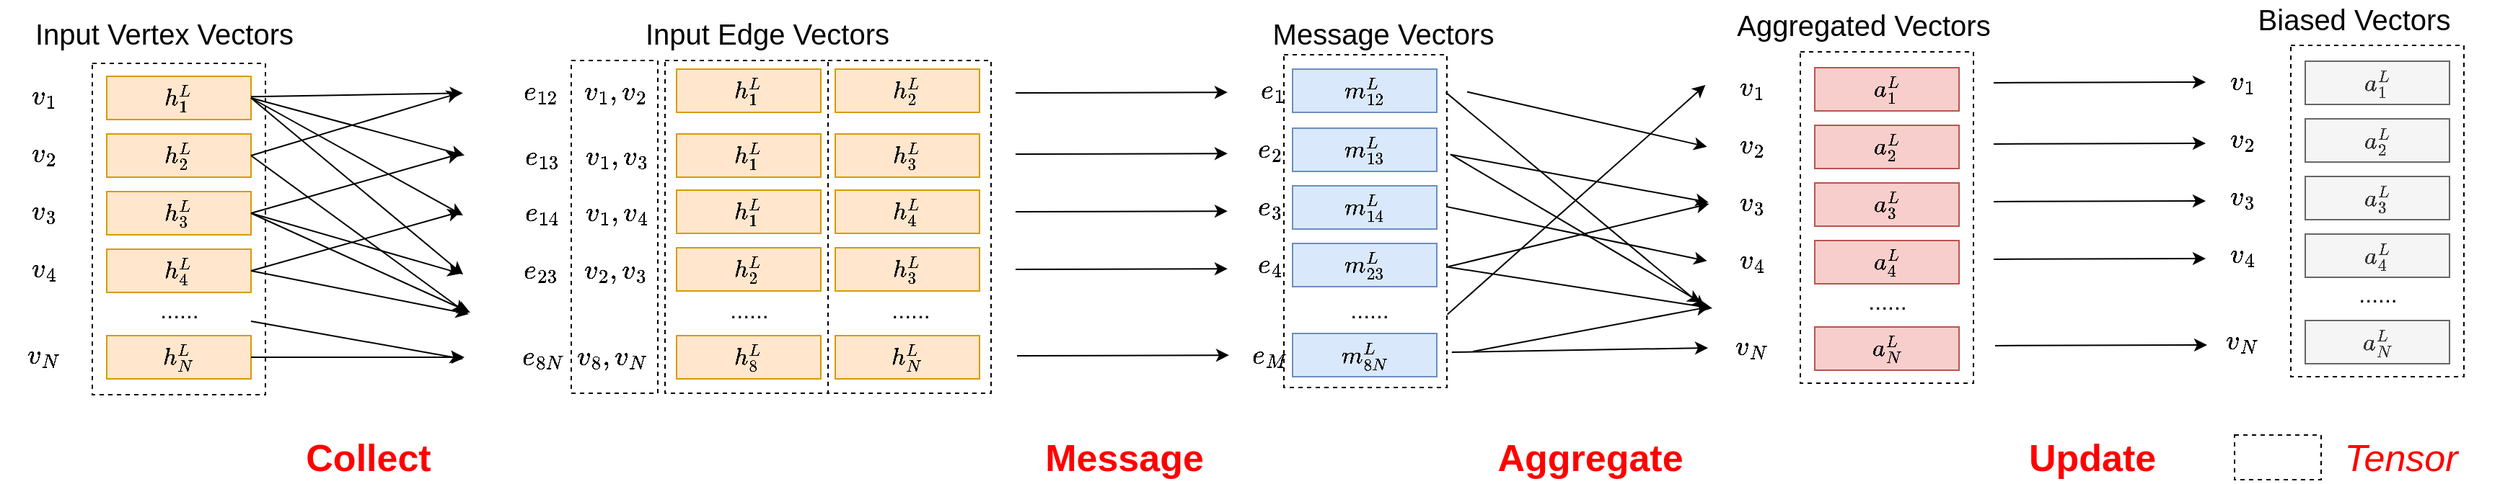 <mxfile version="13.3.1" type="device"><diagram id="7d_spmPPrRkwWKi_T90v" name="Page-1"><mxGraphModel dx="3127" dy="1853" grid="0" gridSize="10" guides="1" tooltips="1" connect="1" arrows="1" fold="1" page="1" pageScale="1" pageWidth="827" pageHeight="1169" math="1" shadow="0"><root><mxCell id="0"/><mxCell id="1" parent="0"/><mxCell id="ufhLoJa_MCeU1jCgJALP-108" value="" style="rounded=0;whiteSpace=wrap;html=1;fontSize=20;fillColor=none;dashed=1;" parent="1" vertex="1"><mxGeometry x="916" y="155" width="113" height="231" as="geometry"/></mxCell><mxCell id="ufhLoJa_MCeU1jCgJALP-45" value="" style="rounded=0;whiteSpace=wrap;html=1;fontSize=20;fillColor=none;dashed=1;" parent="1" vertex="1"><mxGeometry x="487" y="159" width="113" height="231" as="geometry"/></mxCell><mxCell id="ufhLoJa_MCeU1jCgJALP-46" value="" style="rounded=0;whiteSpace=wrap;html=1;fontSize=20;fillColor=none;dashed=1;" parent="1" vertex="1"><mxGeometry x="600" y="159" width="113" height="231" as="geometry"/></mxCell><mxCell id="ufhLoJa_MCeU1jCgJALP-44" value="" style="rounded=0;whiteSpace=wrap;html=1;fontSize=20;fillColor=none;dashed=1;" parent="1" vertex="1"><mxGeometry x="90" y="161" width="120" height="230" as="geometry"/></mxCell><mxCell id="ufhLoJa_MCeU1jCgJALP-1" value="&lt;font style=&quot;font-size: 14px&quot;&gt;\(h_1^L\)&lt;/font&gt;" style="rounded=0;whiteSpace=wrap;html=1;fillColor=#ffe6cc;strokeColor=#d79b00;" parent="1" vertex="1"><mxGeometry x="100" y="170" width="100" height="30" as="geometry"/></mxCell><mxCell id="ufhLoJa_MCeU1jCgJALP-2" value="\(v_1\)" style="text;html=1;align=center;verticalAlign=middle;resizable=0;points=[];autosize=1;fontSize=16;" parent="1" vertex="1"><mxGeometry x="26" y="174" width="60" height="20" as="geometry"/></mxCell><mxCell id="ufhLoJa_MCeU1jCgJALP-3" value="&lt;font style=&quot;font-size: 14px&quot;&gt;\(h_2^L\)&lt;/font&gt;" style="rounded=0;whiteSpace=wrap;html=1;fillColor=#ffe6cc;strokeColor=#d79b00;" parent="1" vertex="1"><mxGeometry x="100" y="210" width="100" height="30" as="geometry"/></mxCell><mxCell id="ufhLoJa_MCeU1jCgJALP-4" value="\(v_2\)" style="text;html=1;align=center;verticalAlign=middle;resizable=0;points=[];autosize=1;fontSize=16;" parent="1" vertex="1"><mxGeometry x="26" y="214" width="60" height="20" as="geometry"/></mxCell><mxCell id="ufhLoJa_MCeU1jCgJALP-5" value="&lt;font style=&quot;font-size: 14px&quot;&gt;\(h_3^L\)&lt;/font&gt;" style="rounded=0;whiteSpace=wrap;html=1;fillColor=#ffe6cc;strokeColor=#d79b00;" parent="1" vertex="1"><mxGeometry x="100" y="250" width="100" height="30" as="geometry"/></mxCell><mxCell id="ufhLoJa_MCeU1jCgJALP-6" value="\(v_3\)" style="text;html=1;align=center;verticalAlign=middle;resizable=0;points=[];autosize=1;fontSize=16;" parent="1" vertex="1"><mxGeometry x="26" y="254" width="60" height="20" as="geometry"/></mxCell><mxCell id="ufhLoJa_MCeU1jCgJALP-7" value="&lt;font style=&quot;font-size: 14px&quot;&gt;\(h_4^L\)&lt;/font&gt;" style="rounded=0;whiteSpace=wrap;html=1;fillColor=#ffe6cc;strokeColor=#d79b00;" parent="1" vertex="1"><mxGeometry x="100" y="290" width="100" height="30" as="geometry"/></mxCell><mxCell id="ufhLoJa_MCeU1jCgJALP-8" value="\(v_4\)" style="text;html=1;align=center;verticalAlign=middle;resizable=0;points=[];autosize=1;fontSize=16;" parent="1" vertex="1"><mxGeometry x="26" y="294" width="60" height="20" as="geometry"/></mxCell><mxCell id="ufhLoJa_MCeU1jCgJALP-9" value="&lt;font style=&quot;font-size: 14px&quot;&gt;\(h_N^L\)&lt;/font&gt;" style="rounded=0;whiteSpace=wrap;html=1;fillColor=#ffe6cc;strokeColor=#d79b00;" parent="1" vertex="1"><mxGeometry x="100" y="350" width="100" height="30" as="geometry"/></mxCell><mxCell id="ufhLoJa_MCeU1jCgJALP-10" value="\(v_N\)" style="text;html=1;align=center;verticalAlign=middle;resizable=0;points=[];autosize=1;fontSize=16;" parent="1" vertex="1"><mxGeometry x="26" y="354" width="60" height="20" as="geometry"/></mxCell><mxCell id="ufhLoJa_MCeU1jCgJALP-13" value="Input Vertex Vectors" style="text;html=1;strokeColor=none;fillColor=none;align=center;verticalAlign=middle;whiteSpace=wrap;rounded=0;fontSize=20;" parent="1" vertex="1"><mxGeometry x="40" y="130" width="200" height="20" as="geometry"/></mxCell><mxCell id="ufhLoJa_MCeU1jCgJALP-14" value="Input Edge Vectors" style="text;html=1;strokeColor=none;fillColor=none;align=center;verticalAlign=middle;whiteSpace=wrap;rounded=0;fontSize=20;" parent="1" vertex="1"><mxGeometry x="458" y="130" width="200" height="20" as="geometry"/></mxCell><mxCell id="ufhLoJa_MCeU1jCgJALP-15" value="\(e_{12}\)&amp;nbsp; &amp;nbsp; \(v_1,v_2\)" style="text;html=1;align=center;verticalAlign=middle;resizable=0;points=[];autosize=1;fontSize=16;" parent="1" vertex="1"><mxGeometry x="346" y="169" width="169" height="23" as="geometry"/></mxCell><mxCell id="ufhLoJa_MCeU1jCgJALP-16" value="\(e_{13}\)&amp;nbsp; &amp;nbsp;&amp;nbsp;\(v_1,v_3\)" style="text;html=1;align=center;verticalAlign=middle;resizable=0;points=[];autosize=1;fontSize=16;" parent="1" vertex="1"><mxGeometry x="347" y="214" width="169" height="23" as="geometry"/></mxCell><mxCell id="ufhLoJa_MCeU1jCgJALP-17" value="\(e_{14}\)&amp;nbsp; &amp;nbsp; \(v_1,v_4\)" style="text;html=1;align=center;verticalAlign=middle;resizable=0;points=[];autosize=1;fontSize=16;" parent="1" vertex="1"><mxGeometry x="347" y="253" width="169" height="23" as="geometry"/></mxCell><mxCell id="ufhLoJa_MCeU1jCgJALP-18" value="\(e_{23}\)&amp;nbsp; &amp;nbsp; \(v_2,v_3\)" style="text;html=1;align=center;verticalAlign=middle;resizable=0;points=[];autosize=1;fontSize=16;" parent="1" vertex="1"><mxGeometry x="346" y="293" width="169" height="23" as="geometry"/></mxCell><mxCell id="ufhLoJa_MCeU1jCgJALP-19" value="\(e_{8N}\)&amp;nbsp; \(v_8,v_N\)" style="text;html=1;align=center;verticalAlign=middle;resizable=0;points=[];autosize=1;fontSize=16;" parent="1" vertex="1"><mxGeometry x="348" y="353.5" width="165" height="23" as="geometry"/></mxCell><mxCell id="ufhLoJa_MCeU1jCgJALP-22" value="......" style="text;html=1;align=center;verticalAlign=middle;resizable=0;points=[];autosize=1;fontSize=16;" parent="1" vertex="1"><mxGeometry x="525" y="321.5" width="40" height="20" as="geometry"/></mxCell><mxCell id="ufhLoJa_MCeU1jCgJALP-48" value="" style="rounded=0;whiteSpace=wrap;html=1;fontSize=20;fillColor=none;dashed=1;" parent="1" vertex="1"><mxGeometry x="422" y="159" width="60" height="231" as="geometry"/></mxCell><mxCell id="ufhLoJa_MCeU1jCgJALP-68" value="" style="endArrow=classic;html=1;fontSize=20;entryX=0.005;entryY=0.548;entryDx=0;entryDy=0;entryPerimeter=0;" parent="1" source="ufhLoJa_MCeU1jCgJALP-1" target="ufhLoJa_MCeU1jCgJALP-15" edge="1"><mxGeometry width="50" height="50" relative="1" as="geometry"><mxPoint x="500" y="350" as="sourcePoint"/><mxPoint x="550" y="300" as="targetPoint"/></mxGeometry></mxCell><mxCell id="ufhLoJa_MCeU1jCgJALP-69" value="" style="endArrow=classic;html=1;fontSize=20;entryX=0.006;entryY=0.471;entryDx=0;entryDy=0;entryPerimeter=0;exitX=1;exitY=0.5;exitDx=0;exitDy=0;" parent="1" source="ufhLoJa_MCeU1jCgJALP-1" target="ufhLoJa_MCeU1jCgJALP-16" edge="1"><mxGeometry width="50" height="50" relative="1" as="geometry"><mxPoint x="210.0" y="194.0" as="sourcePoint"/><mxPoint x="361.9" y="190.96" as="targetPoint"/></mxGeometry></mxCell><mxCell id="ufhLoJa_MCeU1jCgJALP-70" value="" style="endArrow=classic;html=1;fontSize=20;entryX=0;entryY=0.59;entryDx=0;entryDy=0;entryPerimeter=0;exitX=1;exitY=0.5;exitDx=0;exitDy=0;" parent="1" source="ufhLoJa_MCeU1jCgJALP-1" target="ufhLoJa_MCeU1jCgJALP-17" edge="1"><mxGeometry width="50" height="50" relative="1" as="geometry"><mxPoint x="210.0" y="195" as="sourcePoint"/><mxPoint x="364.08" y="234.42" as="targetPoint"/></mxGeometry></mxCell><mxCell id="ufhLoJa_MCeU1jCgJALP-71" value="" style="endArrow=classic;html=1;fontSize=20;entryX=0.006;entryY=0.633;entryDx=0;entryDy=0;entryPerimeter=0;exitX=1;exitY=0.5;exitDx=0;exitDy=0;" parent="1" source="ufhLoJa_MCeU1jCgJALP-1" target="ufhLoJa_MCeU1jCgJALP-18" edge="1"><mxGeometry width="50" height="50" relative="1" as="geometry"><mxPoint x="210.0" y="195" as="sourcePoint"/><mxPoint x="363" y="275.8" as="targetPoint"/></mxGeometry></mxCell><mxCell id="ufhLoJa_MCeU1jCgJALP-72" value="" style="endArrow=classic;html=1;fontSize=20;exitX=1;exitY=0.5;exitDx=0;exitDy=0;entryX=-0.008;entryY=0.543;entryDx=0;entryDy=0;entryPerimeter=0;" parent="1" source="ufhLoJa_MCeU1jCgJALP-3" edge="1" target="ufhLoJa_MCeU1jCgJALP-15"><mxGeometry width="50" height="50" relative="1" as="geometry"><mxPoint x="210" y="194.0" as="sourcePoint"/><mxPoint x="350" y="180" as="targetPoint"/></mxGeometry></mxCell><mxCell id="ufhLoJa_MCeU1jCgJALP-73" value="" style="endArrow=classic;html=1;fontSize=20;entryX=-0.012;entryY=0.425;entryDx=0;entryDy=0;entryPerimeter=0;exitX=1;exitY=0.5;exitDx=0;exitDy=0;" parent="1" source="ufhLoJa_MCeU1jCgJALP-5" target="ufhLoJa_MCeU1jCgJALP-16" edge="1"><mxGeometry width="50" height="50" relative="1" as="geometry"><mxPoint x="210" y="235" as="sourcePoint"/><mxPoint x="371.9" y="200.96" as="targetPoint"/></mxGeometry></mxCell><mxCell id="ufhLoJa_MCeU1jCgJALP-74" value="" style="endArrow=classic;html=1;fontSize=20;entryX=-0.009;entryY=0.473;entryDx=0;entryDy=0;entryPerimeter=0;exitX=1;exitY=0.5;exitDx=0;exitDy=0;" parent="1" source="ufhLoJa_MCeU1jCgJALP-7" target="ufhLoJa_MCeU1jCgJALP-17" edge="1"><mxGeometry width="50" height="50" relative="1" as="geometry"><mxPoint x="210.0" y="275" as="sourcePoint"/><mxPoint x="360.84" y="233.5" as="targetPoint"/></mxGeometry></mxCell><mxCell id="ufhLoJa_MCeU1jCgJALP-76" value="" style="endArrow=classic;html=1;fontSize=20;entryX=-0.003;entryY=0.607;entryDx=0;entryDy=0;entryPerimeter=0;exitX=1;exitY=0.5;exitDx=0;exitDy=0;" parent="1" source="ufhLoJa_MCeU1jCgJALP-5" target="ufhLoJa_MCeU1jCgJALP-18" edge="1"><mxGeometry width="50" height="50" relative="1" as="geometry"><mxPoint x="210.0" y="275" as="sourcePoint"/><mxPoint x="360.84" y="233.5" as="targetPoint"/></mxGeometry></mxCell><mxCell id="ufhLoJa_MCeU1jCgJALP-77" value="" style="endArrow=classic;html=1;fontSize=20;exitX=1;exitY=0.5;exitDx=0;exitDy=0;" parent="1" source="ufhLoJa_MCeU1jCgJALP-9" target="ufhLoJa_MCeU1jCgJALP-19" edge="1"><mxGeometry width="50" height="50" relative="1" as="geometry"><mxPoint x="210" y="275" as="sourcePoint"/><mxPoint x="362.46" y="316.14" as="targetPoint"/></mxGeometry></mxCell><mxCell id="ufhLoJa_MCeU1jCgJALP-78" value="" style="endArrow=classic;html=1;fontSize=20;exitX=1;exitY=0.5;exitDx=0;exitDy=0;" parent="1" source="ufhLoJa_MCeU1jCgJALP-3" edge="1"><mxGeometry width="50" height="50" relative="1" as="geometry"><mxPoint x="210" y="235" as="sourcePoint"/><mxPoint x="349" y="334" as="targetPoint"/></mxGeometry></mxCell><mxCell id="ufhLoJa_MCeU1jCgJALP-79" value="" style="endArrow=classic;html=1;fontSize=20;exitX=1;exitY=0.5;exitDx=0;exitDy=0;" parent="1" source="ufhLoJa_MCeU1jCgJALP-5" edge="1"><mxGeometry width="50" height="50" relative="1" as="geometry"><mxPoint x="200" y="260" as="sourcePoint"/><mxPoint x="352" y="334" as="targetPoint"/></mxGeometry></mxCell><mxCell id="ufhLoJa_MCeU1jCgJALP-80" value="" style="endArrow=classic;html=1;fontSize=20;exitX=1;exitY=0.5;exitDx=0;exitDy=0;" parent="1" source="ufhLoJa_MCeU1jCgJALP-7" edge="1"><mxGeometry width="50" height="50" relative="1" as="geometry"><mxPoint x="210" y="275" as="sourcePoint"/><mxPoint x="351" y="335" as="targetPoint"/></mxGeometry></mxCell><mxCell id="ufhLoJa_MCeU1jCgJALP-81" value="" style="endArrow=classic;html=1;fontSize=20;entryX=-0.006;entryY=0.555;entryDx=0;entryDy=0;entryPerimeter=0;" parent="1" target="ufhLoJa_MCeU1jCgJALP-19" edge="1"><mxGeometry width="50" height="50" relative="1" as="geometry"><mxPoint x="200" y="340" as="sourcePoint"/><mxPoint x="360" y="350" as="targetPoint"/></mxGeometry></mxCell><mxCell id="ufhLoJa_MCeU1jCgJALP-82" value="......" style="text;html=1;align=center;verticalAlign=middle;resizable=0;points=[];autosize=1;fontSize=16;" parent="1" vertex="1"><mxGeometry x="130" y="321.5" width="40" height="20" as="geometry"/></mxCell><mxCell id="ufhLoJa_MCeU1jCgJALP-83" value="Collect" style="text;html=1;align=center;verticalAlign=middle;resizable=0;points=[];autosize=1;fontSize=26;fontStyle=1;fontColor=#FF0000;" parent="1" vertex="1"><mxGeometry x="232" y="417.0" width="97" height="35" as="geometry"/></mxCell><mxCell id="ufhLoJa_MCeU1jCgJALP-84" value="" style="endArrow=classic;html=1;fontSize=20;" parent="1" edge="1"><mxGeometry width="50" height="50" relative="1" as="geometry"><mxPoint x="730" y="181.52" as="sourcePoint"/><mxPoint x="877" y="181.084" as="targetPoint"/></mxGeometry></mxCell><mxCell id="ufhLoJa_MCeU1jCgJALP-85" value="" style="group" parent="1" vertex="1" connectable="0"><mxGeometry x="495" y="165" width="210" height="30" as="geometry"/></mxCell><mxCell id="ufhLoJa_MCeU1jCgJALP-23" value="&lt;font style=&quot;font-size: 14px&quot;&gt;\(h_1^L\)&lt;/font&gt;" style="rounded=0;whiteSpace=wrap;html=1;fillColor=#ffe6cc;strokeColor=#d79b00;" parent="ufhLoJa_MCeU1jCgJALP-85" vertex="1"><mxGeometry width="100" height="30" as="geometry"/></mxCell><mxCell id="ufhLoJa_MCeU1jCgJALP-25" value="&lt;font style=&quot;font-size: 14px&quot;&gt;\(h_2^L\)&lt;/font&gt;" style="rounded=0;whiteSpace=wrap;html=1;fillColor=#ffe6cc;strokeColor=#d79b00;" parent="ufhLoJa_MCeU1jCgJALP-85" vertex="1"><mxGeometry x="110" width="100" height="30" as="geometry"/></mxCell><mxCell id="ufhLoJa_MCeU1jCgJALP-86" value="" style="group" parent="1" vertex="1" connectable="0"><mxGeometry x="495" y="210" width="210" height="30" as="geometry"/></mxCell><mxCell id="ufhLoJa_MCeU1jCgJALP-26" value="&lt;font style=&quot;font-size: 14px&quot;&gt;\(h_1^L\)&lt;/font&gt;" style="rounded=0;whiteSpace=wrap;html=1;fillColor=#ffe6cc;strokeColor=#d79b00;" parent="ufhLoJa_MCeU1jCgJALP-86" vertex="1"><mxGeometry width="100" height="30" as="geometry"/></mxCell><mxCell id="ufhLoJa_MCeU1jCgJALP-28" value="&lt;font style=&quot;font-size: 14px&quot;&gt;\(h_3^L\)&lt;/font&gt;" style="rounded=0;whiteSpace=wrap;html=1;fillColor=#ffe6cc;strokeColor=#d79b00;" parent="ufhLoJa_MCeU1jCgJALP-86" vertex="1"><mxGeometry x="110" width="100" height="30" as="geometry"/></mxCell><mxCell id="ufhLoJa_MCeU1jCgJALP-87" value="" style="group" parent="1" vertex="1" connectable="0"><mxGeometry x="495" y="249" width="210" height="30" as="geometry"/></mxCell><mxCell id="ufhLoJa_MCeU1jCgJALP-29" value="&lt;font style=&quot;font-size: 14px&quot;&gt;\(h_1^L\)&lt;/font&gt;" style="rounded=0;whiteSpace=wrap;html=1;fillColor=#ffe6cc;strokeColor=#d79b00;" parent="ufhLoJa_MCeU1jCgJALP-87" vertex="1"><mxGeometry width="100" height="30" as="geometry"/></mxCell><mxCell id="ufhLoJa_MCeU1jCgJALP-30" value="&lt;font style=&quot;font-size: 14px&quot;&gt;\(h_4^L\)&lt;/font&gt;" style="rounded=0;whiteSpace=wrap;html=1;fillColor=#ffe6cc;strokeColor=#d79b00;" parent="ufhLoJa_MCeU1jCgJALP-87" vertex="1"><mxGeometry x="110" width="100" height="30" as="geometry"/></mxCell><mxCell id="ufhLoJa_MCeU1jCgJALP-88" value="" style="group" parent="1" vertex="1" connectable="0"><mxGeometry x="495" y="289" width="210" height="30" as="geometry"/></mxCell><mxCell id="ufhLoJa_MCeU1jCgJALP-34" value="&lt;font style=&quot;font-size: 14px&quot;&gt;\(h_2^L\)&lt;/font&gt;" style="rounded=0;whiteSpace=wrap;html=1;fillColor=#ffe6cc;strokeColor=#d79b00;" parent="ufhLoJa_MCeU1jCgJALP-88" vertex="1"><mxGeometry width="100" height="30" as="geometry"/></mxCell><mxCell id="ufhLoJa_MCeU1jCgJALP-35" value="&lt;font style=&quot;font-size: 14px&quot;&gt;\(h_3^L\)&lt;/font&gt;" style="rounded=0;whiteSpace=wrap;html=1;fillColor=#ffe6cc;strokeColor=#d79b00;" parent="ufhLoJa_MCeU1jCgJALP-88" vertex="1"><mxGeometry x="110" width="100" height="30" as="geometry"/></mxCell><mxCell id="ufhLoJa_MCeU1jCgJALP-89" value="" style="group" parent="1" vertex="1" connectable="0"><mxGeometry x="495" y="350" width="210" height="30" as="geometry"/></mxCell><mxCell id="ufhLoJa_MCeU1jCgJALP-36" value="&lt;font style=&quot;font-size: 14px&quot;&gt;\(h_8^L\)&lt;/font&gt;" style="rounded=0;whiteSpace=wrap;html=1;fillColor=#ffe6cc;strokeColor=#d79b00;" parent="ufhLoJa_MCeU1jCgJALP-89" vertex="1"><mxGeometry width="100" height="30" as="geometry"/></mxCell><mxCell id="ufhLoJa_MCeU1jCgJALP-37" value="&lt;font style=&quot;font-size: 14px&quot;&gt;\(h_N^L\)&lt;/font&gt;" style="rounded=0;whiteSpace=wrap;html=1;fillColor=#ffe6cc;strokeColor=#d79b00;" parent="ufhLoJa_MCeU1jCgJALP-89" vertex="1"><mxGeometry x="110" width="100" height="30" as="geometry"/></mxCell><mxCell id="ufhLoJa_MCeU1jCgJALP-90" value="......" style="text;html=1;align=center;verticalAlign=middle;resizable=0;points=[];autosize=1;fontSize=16;" parent="1" vertex="1"><mxGeometry x="636.5" y="321.5" width="40" height="20" as="geometry"/></mxCell><mxCell id="ufhLoJa_MCeU1jCgJALP-100" value="" style="endArrow=classic;html=1;fontSize=20;" parent="1" edge="1"><mxGeometry width="50" height="50" relative="1" as="geometry"><mxPoint x="730" y="224.02" as="sourcePoint"/><mxPoint x="877" y="223.584" as="targetPoint"/></mxGeometry></mxCell><mxCell id="ufhLoJa_MCeU1jCgJALP-101" value="" style="endArrow=classic;html=1;fontSize=20;" parent="1" edge="1"><mxGeometry width="50" height="50" relative="1" as="geometry"><mxPoint x="730" y="264.02" as="sourcePoint"/><mxPoint x="877" y="263.584" as="targetPoint"/></mxGeometry></mxCell><mxCell id="ufhLoJa_MCeU1jCgJALP-102" value="" style="endArrow=classic;html=1;fontSize=20;" parent="1" edge="1"><mxGeometry width="50" height="50" relative="1" as="geometry"><mxPoint x="730" y="304.02" as="sourcePoint"/><mxPoint x="877" y="303.584" as="targetPoint"/></mxGeometry></mxCell><mxCell id="ufhLoJa_MCeU1jCgJALP-103" value="" style="endArrow=classic;html=1;fontSize=20;" parent="1" edge="1"><mxGeometry width="50" height="50" relative="1" as="geometry"><mxPoint x="731" y="364.02" as="sourcePoint"/><mxPoint x="878" y="363.584" as="targetPoint"/></mxGeometry></mxCell><mxCell id="ufhLoJa_MCeU1jCgJALP-60" value="......" style="text;html=1;align=center;verticalAlign=middle;resizable=0;points=[];autosize=1;fontSize=16;" parent="1" vertex="1"><mxGeometry x="955" y="321.5" width="40" height="20" as="geometry"/></mxCell><mxCell id="ufhLoJa_MCeU1jCgJALP-94" value="" style="group" parent="1" vertex="1" connectable="0"><mxGeometry x="879" y="165" width="147" height="30" as="geometry"/></mxCell><mxCell id="ufhLoJa_MCeU1jCgJALP-61" value="&lt;font style=&quot;font-size: 14px&quot;&gt;\(m_{12}^L\)&lt;/font&gt;" style="rounded=0;whiteSpace=wrap;html=1;fillColor=#dae8fc;strokeColor=#6c8ebf;" parent="ufhLoJa_MCeU1jCgJALP-94" vertex="1"><mxGeometry x="43" width="100" height="30" as="geometry"/></mxCell><mxCell id="ufhLoJa_MCeU1jCgJALP-93" value="\(e_1\)" style="text;html=1;align=center;verticalAlign=middle;resizable=0;points=[];autosize=1;fontSize=16;" parent="ufhLoJa_MCeU1jCgJALP-94" vertex="1"><mxGeometry y="3.5" width="57" height="23" as="geometry"/></mxCell><mxCell id="ufhLoJa_MCeU1jCgJALP-95" value="" style="group" parent="1" vertex="1" connectable="0"><mxGeometry x="876" y="206" width="150" height="30" as="geometry"/></mxCell><mxCell id="ufhLoJa_MCeU1jCgJALP-56" value="\(e_2\)" style="text;html=1;align=center;verticalAlign=middle;resizable=0;points=[];autosize=1;fontSize=16;" parent="ufhLoJa_MCeU1jCgJALP-95" vertex="1"><mxGeometry y="5.0" width="60" height="20" as="geometry"/></mxCell><mxCell id="ufhLoJa_MCeU1jCgJALP-64" value="&lt;font style=&quot;font-size: 14px&quot;&gt;\(m_{13}^L\)&lt;/font&gt;" style="rounded=0;whiteSpace=wrap;html=1;fillColor=#dae8fc;strokeColor=#6c8ebf;" parent="ufhLoJa_MCeU1jCgJALP-95" vertex="1"><mxGeometry x="46" width="100" height="30" as="geometry"/></mxCell><mxCell id="ufhLoJa_MCeU1jCgJALP-96" value="" style="group" parent="1" vertex="1" connectable="0"><mxGeometry x="876" y="246" width="150" height="30" as="geometry"/></mxCell><mxCell id="ufhLoJa_MCeU1jCgJALP-57" value="\(e_3\)" style="text;html=1;align=center;verticalAlign=middle;resizable=0;points=[];autosize=1;fontSize=16;" parent="ufhLoJa_MCeU1jCgJALP-96" vertex="1"><mxGeometry y="5" width="60" height="20" as="geometry"/></mxCell><mxCell id="ufhLoJa_MCeU1jCgJALP-65" value="&lt;font style=&quot;font-size: 14px&quot;&gt;\(m_{14}^L\)&lt;/font&gt;" style="rounded=0;whiteSpace=wrap;html=1;fillColor=#dae8fc;strokeColor=#6c8ebf;" parent="ufhLoJa_MCeU1jCgJALP-96" vertex="1"><mxGeometry x="46" width="100" height="30" as="geometry"/></mxCell><mxCell id="ufhLoJa_MCeU1jCgJALP-97" value="" style="group" parent="1" vertex="1" connectable="0"><mxGeometry x="876" y="286" width="150" height="30" as="geometry"/></mxCell><mxCell id="ufhLoJa_MCeU1jCgJALP-58" value="\(e_4\)" style="text;html=1;align=center;verticalAlign=middle;resizable=0;points=[];autosize=1;fontSize=16;" parent="ufhLoJa_MCeU1jCgJALP-97" vertex="1"><mxGeometry y="5" width="60" height="20" as="geometry"/></mxCell><mxCell id="ufhLoJa_MCeU1jCgJALP-66" value="&lt;font style=&quot;font-size: 14px&quot;&gt;\(m_{23}^L\)&lt;/font&gt;" style="rounded=0;whiteSpace=wrap;html=1;fillColor=#dae8fc;strokeColor=#6c8ebf;" parent="ufhLoJa_MCeU1jCgJALP-97" vertex="1"><mxGeometry x="46" width="100" height="30" as="geometry"/></mxCell><mxCell id="ufhLoJa_MCeU1jCgJALP-98" value="" style="group" parent="1" vertex="1" connectable="0"><mxGeometry x="875" y="348.5" width="151" height="30" as="geometry"/></mxCell><mxCell id="ufhLoJa_MCeU1jCgJALP-59" value="\(e_M\)" style="text;html=1;align=center;verticalAlign=middle;resizable=0;points=[];autosize=1;fontSize=16;" parent="ufhLoJa_MCeU1jCgJALP-98" vertex="1"><mxGeometry y="3.5" width="61" height="23" as="geometry"/></mxCell><mxCell id="ufhLoJa_MCeU1jCgJALP-67" value="&lt;font style=&quot;font-size: 14px&quot;&gt;\(m_{8N}^L\)&lt;/font&gt;" style="rounded=0;whiteSpace=wrap;html=1;fillColor=#dae8fc;strokeColor=#6c8ebf;" parent="ufhLoJa_MCeU1jCgJALP-98" vertex="1"><mxGeometry x="47" width="100" height="30" as="geometry"/></mxCell><mxCell id="ufhLoJa_MCeU1jCgJALP-107" value="Message Vectors" style="text;html=1;strokeColor=none;fillColor=none;align=center;verticalAlign=middle;whiteSpace=wrap;rounded=0;fontSize=20;" parent="1" vertex="1"><mxGeometry x="885" y="130" width="200" height="20" as="geometry"/></mxCell><mxCell id="ufhLoJa_MCeU1jCgJALP-109" value="Message" style="text;html=1;align=center;verticalAlign=middle;resizable=0;points=[];autosize=1;fontSize=26;fontStyle=1;fontColor=#FF0000;" parent="1" vertex="1"><mxGeometry x="745" y="417" width="120" height="35" as="geometry"/></mxCell><mxCell id="ufhLoJa_MCeU1jCgJALP-112" value="" style="rounded=0;whiteSpace=wrap;html=1;fontSize=20;fillColor=none;dashed=1;" parent="1" vertex="1"><mxGeometry x="1274" y="153" width="120" height="230" as="geometry"/></mxCell><mxCell id="ufhLoJa_MCeU1jCgJALP-113" value="&lt;font style=&quot;font-size: 14px&quot;&gt;\(a_1^L\)&lt;/font&gt;" style="rounded=0;whiteSpace=wrap;html=1;fillColor=#f8cecc;strokeColor=#b85450;" parent="1" vertex="1"><mxGeometry x="1284" y="164" width="100" height="30" as="geometry"/></mxCell><mxCell id="ufhLoJa_MCeU1jCgJALP-114" value="\(v_1\)" style="text;html=1;align=center;verticalAlign=middle;resizable=0;points=[];autosize=1;fontSize=16;" parent="1" vertex="1"><mxGeometry x="1210" y="168" width="60" height="20" as="geometry"/></mxCell><mxCell id="ufhLoJa_MCeU1jCgJALP-115" value="&lt;font style=&quot;font-size: 14px&quot;&gt;\(a_2^L\)&lt;/font&gt;" style="rounded=0;whiteSpace=wrap;html=1;fillColor=#f8cecc;strokeColor=#b85450;" parent="1" vertex="1"><mxGeometry x="1284" y="204" width="100" height="30" as="geometry"/></mxCell><mxCell id="ufhLoJa_MCeU1jCgJALP-116" value="\(v_2\)" style="text;html=1;align=center;verticalAlign=middle;resizable=0;points=[];autosize=1;fontSize=16;" parent="1" vertex="1"><mxGeometry x="1210" y="208" width="60" height="20" as="geometry"/></mxCell><mxCell id="ufhLoJa_MCeU1jCgJALP-117" value="&lt;font style=&quot;font-size: 14px&quot;&gt;\(a_3^L\)&lt;/font&gt;" style="rounded=0;whiteSpace=wrap;html=1;fillColor=#f8cecc;strokeColor=#b85450;" parent="1" vertex="1"><mxGeometry x="1284" y="244" width="100" height="30" as="geometry"/></mxCell><mxCell id="ufhLoJa_MCeU1jCgJALP-118" value="\(v_3\)" style="text;html=1;align=center;verticalAlign=middle;resizable=0;points=[];autosize=1;fontSize=16;" parent="1" vertex="1"><mxGeometry x="1210" y="248" width="60" height="20" as="geometry"/></mxCell><mxCell id="ufhLoJa_MCeU1jCgJALP-119" value="&lt;font style=&quot;font-size: 14px&quot;&gt;\(a_4^L\)&lt;/font&gt;" style="rounded=0;whiteSpace=wrap;html=1;fillColor=#f8cecc;strokeColor=#b85450;" parent="1" vertex="1"><mxGeometry x="1284" y="284" width="100" height="30" as="geometry"/></mxCell><mxCell id="ufhLoJa_MCeU1jCgJALP-120" value="\(v_4\)" style="text;html=1;align=center;verticalAlign=middle;resizable=0;points=[];autosize=1;fontSize=16;" parent="1" vertex="1"><mxGeometry x="1210" y="288" width="60" height="20" as="geometry"/></mxCell><mxCell id="ufhLoJa_MCeU1jCgJALP-121" value="&lt;font style=&quot;font-size: 14px&quot;&gt;\(a_N^L\)&lt;/font&gt;" style="rounded=0;whiteSpace=wrap;html=1;fillColor=#f8cecc;strokeColor=#b85450;" parent="1" vertex="1"><mxGeometry x="1284" y="344" width="100" height="30" as="geometry"/></mxCell><mxCell id="ufhLoJa_MCeU1jCgJALP-122" value="\(v_N\)" style="text;html=1;align=center;verticalAlign=middle;resizable=0;points=[];autosize=1;fontSize=16;" parent="1" vertex="1"><mxGeometry x="1210" y="348" width="60" height="20" as="geometry"/></mxCell><mxCell id="ufhLoJa_MCeU1jCgJALP-123" value="......" style="text;html=1;align=center;verticalAlign=middle;resizable=0;points=[];autosize=1;fontSize=16;" parent="1" vertex="1"><mxGeometry x="1314" y="315.5" width="40" height="20" as="geometry"/></mxCell><mxCell id="ufhLoJa_MCeU1jCgJALP-124" value="Aggregated Vectors" style="text;html=1;strokeColor=none;fillColor=none;align=center;verticalAlign=middle;whiteSpace=wrap;rounded=0;fontSize=20;" parent="1" vertex="1"><mxGeometry x="1218" y="124" width="200" height="20" as="geometry"/></mxCell><mxCell id="ufhLoJa_MCeU1jCgJALP-125" value="" style="endArrow=classic;html=1;fontSize=20;entryX=-0.012;entryY=0.543;entryDx=0;entryDy=0;entryPerimeter=0;" parent="1" target="ufhLoJa_MCeU1jCgJALP-116" edge="1"><mxGeometry width="50" height="50" relative="1" as="geometry"><mxPoint x="1043" y="180.72" as="sourcePoint"/><mxPoint x="1190" y="210" as="targetPoint"/></mxGeometry></mxCell><mxCell id="ufhLoJa_MCeU1jCgJALP-126" value="" style="endArrow=classic;html=1;fontSize=20;exitX=1.021;exitY=0.3;exitDx=0;exitDy=0;exitPerimeter=0;entryX=0.006;entryY=0.472;entryDx=0;entryDy=0;entryPerimeter=0;" parent="1" source="ufhLoJa_MCeU1jCgJALP-108" target="ufhLoJa_MCeU1jCgJALP-118" edge="1"><mxGeometry width="50" height="50" relative="1" as="geometry"><mxPoint x="1056" y="223.0" as="sourcePoint"/><mxPoint x="1203" y="265.28" as="targetPoint"/></mxGeometry></mxCell><mxCell id="ufhLoJa_MCeU1jCgJALP-127" value="" style="endArrow=classic;html=1;fontSize=20;exitX=1.002;exitY=0.457;exitDx=0;exitDy=0;exitPerimeter=0;entryX=-0.012;entryY=0.507;entryDx=0;entryDy=0;entryPerimeter=0;" parent="1" source="ufhLoJa_MCeU1jCgJALP-108" target="ufhLoJa_MCeU1jCgJALP-120" edge="1"><mxGeometry width="50" height="50" relative="1" as="geometry"><mxPoint x="1057" y="265.72" as="sourcePoint"/><mxPoint x="1204" y="308.0" as="targetPoint"/></mxGeometry></mxCell><mxCell id="ufhLoJa_MCeU1jCgJALP-128" value="" style="endArrow=classic;html=1;fontSize=20;exitX=1.007;exitY=0.637;exitDx=0;exitDy=0;exitPerimeter=0;entryX=0.012;entryY=0.523;entryDx=0;entryDy=0;entryPerimeter=0;" parent="1" source="ufhLoJa_MCeU1jCgJALP-108" target="ufhLoJa_MCeU1jCgJALP-118" edge="1"><mxGeometry width="50" height="50" relative="1" as="geometry"><mxPoint x="1053.226" y="270.567" as="sourcePoint"/><mxPoint x="1219.28" y="308.14" as="targetPoint"/></mxGeometry></mxCell><mxCell id="ufhLoJa_MCeU1jCgJALP-129" value="" style="endArrow=classic;html=1;fontSize=20;exitX=1.03;exitY=0.894;exitDx=0;exitDy=0;exitPerimeter=0;" parent="1" source="ufhLoJa_MCeU1jCgJALP-108" target="ufhLoJa_MCeU1jCgJALP-122" edge="1"><mxGeometry width="50" height="50" relative="1" as="geometry"><mxPoint x="1053.791" y="312.147" as="sourcePoint"/><mxPoint x="1220.72" y="268.46" as="targetPoint"/></mxGeometry></mxCell><mxCell id="ufhLoJa_MCeU1jCgJALP-130" value="" style="endArrow=classic;html=1;fontSize=20;exitX=1.002;exitY=0.781;exitDx=0;exitDy=0;exitPerimeter=0;entryX=-0.03;entryY=0.398;entryDx=0;entryDy=0;entryPerimeter=0;" parent="1" source="ufhLoJa_MCeU1jCgJALP-108" target="ufhLoJa_MCeU1jCgJALP-114" edge="1"><mxGeometry width="50" height="50" relative="1" as="geometry"><mxPoint x="1056.39" y="371.514" as="sourcePoint"/><mxPoint x="1220.0" y="368.544" as="targetPoint"/></mxGeometry></mxCell><mxCell id="ufhLoJa_MCeU1jCgJALP-131" value="" style="endArrow=classic;html=1;fontSize=20;exitX=1.024;exitY=0.3;exitDx=0;exitDy=0;exitPerimeter=0;" parent="1" source="ufhLoJa_MCeU1jCgJALP-108" edge="1"><mxGeometry width="50" height="50" relative="1" as="geometry"><mxPoint x="1055.373" y="234.3" as="sourcePoint"/><mxPoint x="1205" y="327" as="targetPoint"/></mxGeometry></mxCell><mxCell id="ufhLoJa_MCeU1jCgJALP-132" value="" style="endArrow=classic;html=1;fontSize=20;exitX=0.993;exitY=0.113;exitDx=0;exitDy=0;exitPerimeter=0;" parent="1" source="ufhLoJa_MCeU1jCgJALP-108" edge="1"><mxGeometry width="50" height="50" relative="1" as="geometry"><mxPoint x="1055.712" y="234.3" as="sourcePoint"/><mxPoint x="1208" y="331" as="targetPoint"/></mxGeometry></mxCell><mxCell id="ufhLoJa_MCeU1jCgJALP-133" value="" style="endArrow=classic;html=1;fontSize=20;exitX=1.006;exitY=0.638;exitDx=0;exitDy=0;exitPerimeter=0;" parent="1" source="ufhLoJa_MCeU1jCgJALP-108" edge="1"><mxGeometry width="50" height="50" relative="1" as="geometry"><mxPoint x="1040" y="304" as="sourcePoint"/><mxPoint x="1213" y="331" as="targetPoint"/></mxGeometry></mxCell><mxCell id="ufhLoJa_MCeU1jCgJALP-134" value="" style="endArrow=classic;html=1;fontSize=20;" parent="1" edge="1"><mxGeometry width="50" height="50" relative="1" as="geometry"><mxPoint x="1047" y="361" as="sourcePoint"/><mxPoint x="1211" y="330" as="targetPoint"/></mxGeometry></mxCell><mxCell id="ufhLoJa_MCeU1jCgJALP-135" value="Aggregate" style="text;html=1;align=center;verticalAlign=middle;resizable=0;points=[];autosize=1;fontSize=26;fontStyle=1;fontColor=#FF0000;" parent="1" vertex="1"><mxGeometry x="1059" y="417" width="138" height="35" as="geometry"/></mxCell><mxCell id="ufhLoJa_MCeU1jCgJALP-136" value="" style="rounded=0;whiteSpace=wrap;html=1;fontSize=20;fillColor=none;dashed=1;" parent="1" vertex="1"><mxGeometry x="1575" y="419" width="60" height="31" as="geometry"/></mxCell><mxCell id="ufhLoJa_MCeU1jCgJALP-137" value="Tensor" style="text;html=1;align=center;verticalAlign=middle;resizable=0;points=[];autosize=1;fontSize=26;fontColor=#FF0000;fontStyle=2" parent="1" vertex="1"><mxGeometry x="1645" y="417" width="89" height="35" as="geometry"/></mxCell><mxCell id="UiYdOcZQp-1xLHzn9t10-1" value="" style="endArrow=classic;html=1;fontSize=20;" edge="1" parent="1"><mxGeometry width="50" height="50" relative="1" as="geometry"><mxPoint x="1408" y="174.44" as="sourcePoint"/><mxPoint x="1555" y="174.004" as="targetPoint"/></mxGeometry></mxCell><mxCell id="UiYdOcZQp-1xLHzn9t10-2" value="" style="endArrow=classic;html=1;fontSize=20;" edge="1" parent="1"><mxGeometry width="50" height="50" relative="1" as="geometry"><mxPoint x="1408" y="216.94" as="sourcePoint"/><mxPoint x="1555" y="216.504" as="targetPoint"/></mxGeometry></mxCell><mxCell id="UiYdOcZQp-1xLHzn9t10-3" value="" style="endArrow=classic;html=1;fontSize=20;" edge="1" parent="1"><mxGeometry width="50" height="50" relative="1" as="geometry"><mxPoint x="1408" y="256.94" as="sourcePoint"/><mxPoint x="1555" y="256.504" as="targetPoint"/></mxGeometry></mxCell><mxCell id="UiYdOcZQp-1xLHzn9t10-4" value="" style="endArrow=classic;html=1;fontSize=20;" edge="1" parent="1"><mxGeometry width="50" height="50" relative="1" as="geometry"><mxPoint x="1408" y="296.94" as="sourcePoint"/><mxPoint x="1555" y="296.504" as="targetPoint"/></mxGeometry></mxCell><mxCell id="UiYdOcZQp-1xLHzn9t10-5" value="" style="endArrow=classic;html=1;fontSize=20;" edge="1" parent="1"><mxGeometry width="50" height="50" relative="1" as="geometry"><mxPoint x="1409" y="356.94" as="sourcePoint"/><mxPoint x="1556" y="356.504" as="targetPoint"/></mxGeometry></mxCell><mxCell id="UiYdOcZQp-1xLHzn9t10-7" value="" style="rounded=0;whiteSpace=wrap;html=1;fontSize=20;fillColor=none;dashed=1;" vertex="1" parent="1"><mxGeometry x="1614" y="148.5" width="120" height="230" as="geometry"/></mxCell><mxCell id="UiYdOcZQp-1xLHzn9t10-8" value="&lt;font style=&quot;font-size: 14px&quot;&gt;\(a_1^L\)&lt;/font&gt;" style="rounded=0;whiteSpace=wrap;html=1;fillColor=#f5f5f5;strokeColor=#666666;fontColor=#333333;" vertex="1" parent="1"><mxGeometry x="1624" y="159.5" width="100" height="30" as="geometry"/></mxCell><mxCell id="UiYdOcZQp-1xLHzn9t10-9" value="\(v_1\)" style="text;html=1;align=center;verticalAlign=middle;resizable=0;points=[];autosize=1;fontSize=16;" vertex="1" parent="1"><mxGeometry x="1550" y="163.5" width="60" height="20" as="geometry"/></mxCell><mxCell id="UiYdOcZQp-1xLHzn9t10-10" value="&lt;font style=&quot;font-size: 14px&quot;&gt;\(a_2^L\)&lt;/font&gt;" style="rounded=0;whiteSpace=wrap;html=1;fillColor=#f5f5f5;strokeColor=#666666;fontColor=#333333;" vertex="1" parent="1"><mxGeometry x="1624" y="199.5" width="100" height="30" as="geometry"/></mxCell><mxCell id="UiYdOcZQp-1xLHzn9t10-11" value="\(v_2\)" style="text;html=1;align=center;verticalAlign=middle;resizable=0;points=[];autosize=1;fontSize=16;" vertex="1" parent="1"><mxGeometry x="1550" y="203.5" width="60" height="20" as="geometry"/></mxCell><mxCell id="UiYdOcZQp-1xLHzn9t10-12" value="&lt;font style=&quot;font-size: 14px&quot;&gt;\(a_3^L\)&lt;/font&gt;" style="rounded=0;whiteSpace=wrap;html=1;fillColor=#f5f5f5;strokeColor=#666666;fontColor=#333333;" vertex="1" parent="1"><mxGeometry x="1624" y="239.5" width="100" height="30" as="geometry"/></mxCell><mxCell id="UiYdOcZQp-1xLHzn9t10-13" value="\(v_3\)" style="text;html=1;align=center;verticalAlign=middle;resizable=0;points=[];autosize=1;fontSize=16;" vertex="1" parent="1"><mxGeometry x="1550" y="243.5" width="60" height="20" as="geometry"/></mxCell><mxCell id="UiYdOcZQp-1xLHzn9t10-14" value="&lt;font style=&quot;font-size: 14px&quot;&gt;\(a_4^L\)&lt;/font&gt;" style="rounded=0;whiteSpace=wrap;html=1;fillColor=#f5f5f5;strokeColor=#666666;fontColor=#333333;" vertex="1" parent="1"><mxGeometry x="1624" y="279.5" width="100" height="30" as="geometry"/></mxCell><mxCell id="UiYdOcZQp-1xLHzn9t10-15" value="\(v_4\)" style="text;html=1;align=center;verticalAlign=middle;resizable=0;points=[];autosize=1;fontSize=16;" vertex="1" parent="1"><mxGeometry x="1550" y="283.5" width="60" height="20" as="geometry"/></mxCell><mxCell id="UiYdOcZQp-1xLHzn9t10-16" value="&lt;font style=&quot;font-size: 14px&quot;&gt;\(a_N^L\)&lt;/font&gt;" style="rounded=0;whiteSpace=wrap;html=1;fillColor=#f5f5f5;strokeColor=#666666;fontColor=#333333;" vertex="1" parent="1"><mxGeometry x="1624" y="339.5" width="100" height="30" as="geometry"/></mxCell><mxCell id="UiYdOcZQp-1xLHzn9t10-17" value="\(v_N\)" style="text;html=1;align=center;verticalAlign=middle;resizable=0;points=[];autosize=1;fontSize=16;" vertex="1" parent="1"><mxGeometry x="1550" y="343.5" width="60" height="20" as="geometry"/></mxCell><mxCell id="UiYdOcZQp-1xLHzn9t10-18" value="......" style="text;html=1;align=center;verticalAlign=middle;resizable=0;points=[];autosize=1;fontSize=16;" vertex="1" parent="1"><mxGeometry x="1654" y="311" width="40" height="20" as="geometry"/></mxCell><mxCell id="UiYdOcZQp-1xLHzn9t10-19" value="Biased Vectors" style="text;html=1;strokeColor=none;fillColor=none;align=center;verticalAlign=middle;whiteSpace=wrap;rounded=0;fontSize=20;" vertex="1" parent="1"><mxGeometry x="1558" y="119.5" width="200" height="20" as="geometry"/></mxCell><mxCell id="UiYdOcZQp-1xLHzn9t10-20" value="Update" style="text;html=1;align=center;verticalAlign=middle;resizable=0;points=[];autosize=1;fontSize=26;fontStyle=1;fontColor=#FF0000;" vertex="1" parent="1"><mxGeometry x="1427" y="417" width="98" height="35" as="geometry"/></mxCell></root></mxGraphModel></diagram></mxfile>
